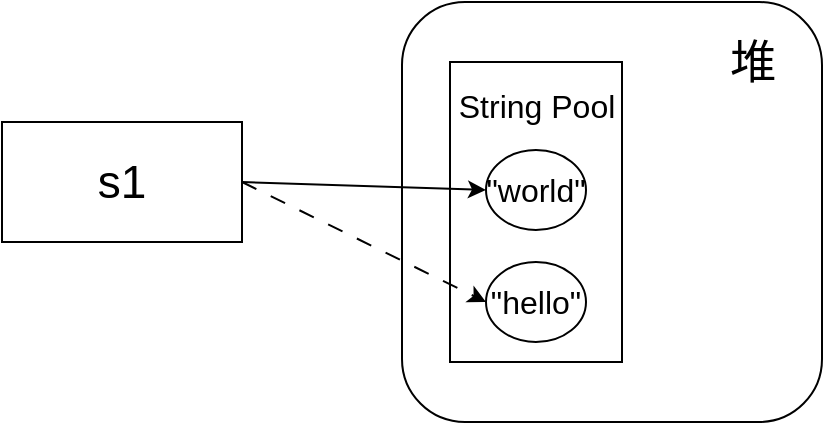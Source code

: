 <mxfile version="20.8.20" type="github">
  <diagram name="第 1 页" id="-0YFRCpdr3iKgraQSoxE">
    <mxGraphModel dx="1050" dy="587" grid="1" gridSize="10" guides="1" tooltips="1" connect="1" arrows="1" fold="1" page="1" pageScale="1" pageWidth="827" pageHeight="1169" math="0" shadow="0">
      <root>
        <mxCell id="0" />
        <mxCell id="1" parent="0" />
        <mxCell id="kf9OhZIIlrnRlhNetxFO-1" value="&lt;font style=&quot;font-size: 23px;&quot;&gt;s1&lt;/font&gt;" style="rounded=0;whiteSpace=wrap;html=1;" vertex="1" parent="1">
          <mxGeometry x="130" y="270" width="120" height="60" as="geometry" />
        </mxCell>
        <mxCell id="kf9OhZIIlrnRlhNetxFO-2" value="" style="rounded=1;whiteSpace=wrap;html=1;fontSize=23;" vertex="1" parent="1">
          <mxGeometry x="330" y="210" width="210" height="210" as="geometry" />
        </mxCell>
        <mxCell id="kf9OhZIIlrnRlhNetxFO-3" value="堆" style="text;html=1;align=center;verticalAlign=middle;resizable=0;points=[];autosize=1;strokeColor=none;fillColor=none;fontSize=23;" vertex="1" parent="1">
          <mxGeometry x="480" y="220" width="50" height="40" as="geometry" />
        </mxCell>
        <mxCell id="kf9OhZIIlrnRlhNetxFO-4" value="" style="rounded=0;whiteSpace=wrap;html=1;fontSize=23;" vertex="1" parent="1">
          <mxGeometry x="354" y="240" width="86" height="150" as="geometry" />
        </mxCell>
        <mxCell id="kf9OhZIIlrnRlhNetxFO-5" value="&lt;font style=&quot;font-size: 16px;&quot;&gt;String Pool&lt;/font&gt;" style="text;html=1;align=center;verticalAlign=middle;resizable=0;points=[];autosize=1;strokeColor=none;fillColor=none;fontSize=23;" vertex="1" parent="1">
          <mxGeometry x="347" y="240" width="100" height="40" as="geometry" />
        </mxCell>
        <mxCell id="kf9OhZIIlrnRlhNetxFO-6" value="&quot;hello&quot;" style="ellipse;whiteSpace=wrap;html=1;fontSize=16;" vertex="1" parent="1">
          <mxGeometry x="372" y="340" width="50" height="40" as="geometry" />
        </mxCell>
        <mxCell id="kf9OhZIIlrnRlhNetxFO-7" value="&quot;world&quot;" style="ellipse;whiteSpace=wrap;html=1;fontSize=16;" vertex="1" parent="1">
          <mxGeometry x="372" y="284" width="50" height="40" as="geometry" />
        </mxCell>
        <mxCell id="kf9OhZIIlrnRlhNetxFO-8" style="rounded=0;orthogonalLoop=1;jettySize=auto;html=1;exitX=1;exitY=0.5;exitDx=0;exitDy=0;entryX=0;entryY=0.5;entryDx=0;entryDy=0;fontSize=16;dashed=1;dashPattern=8 8;" edge="1" parent="1" source="kf9OhZIIlrnRlhNetxFO-1" target="kf9OhZIIlrnRlhNetxFO-6">
          <mxGeometry relative="1" as="geometry" />
        </mxCell>
        <mxCell id="kf9OhZIIlrnRlhNetxFO-9" style="edgeStyle=none;rounded=0;orthogonalLoop=1;jettySize=auto;html=1;exitX=1;exitY=0.5;exitDx=0;exitDy=0;entryX=0;entryY=0.5;entryDx=0;entryDy=0;fontSize=16;" edge="1" parent="1" source="kf9OhZIIlrnRlhNetxFO-1" target="kf9OhZIIlrnRlhNetxFO-7">
          <mxGeometry relative="1" as="geometry" />
        </mxCell>
      </root>
    </mxGraphModel>
  </diagram>
</mxfile>

